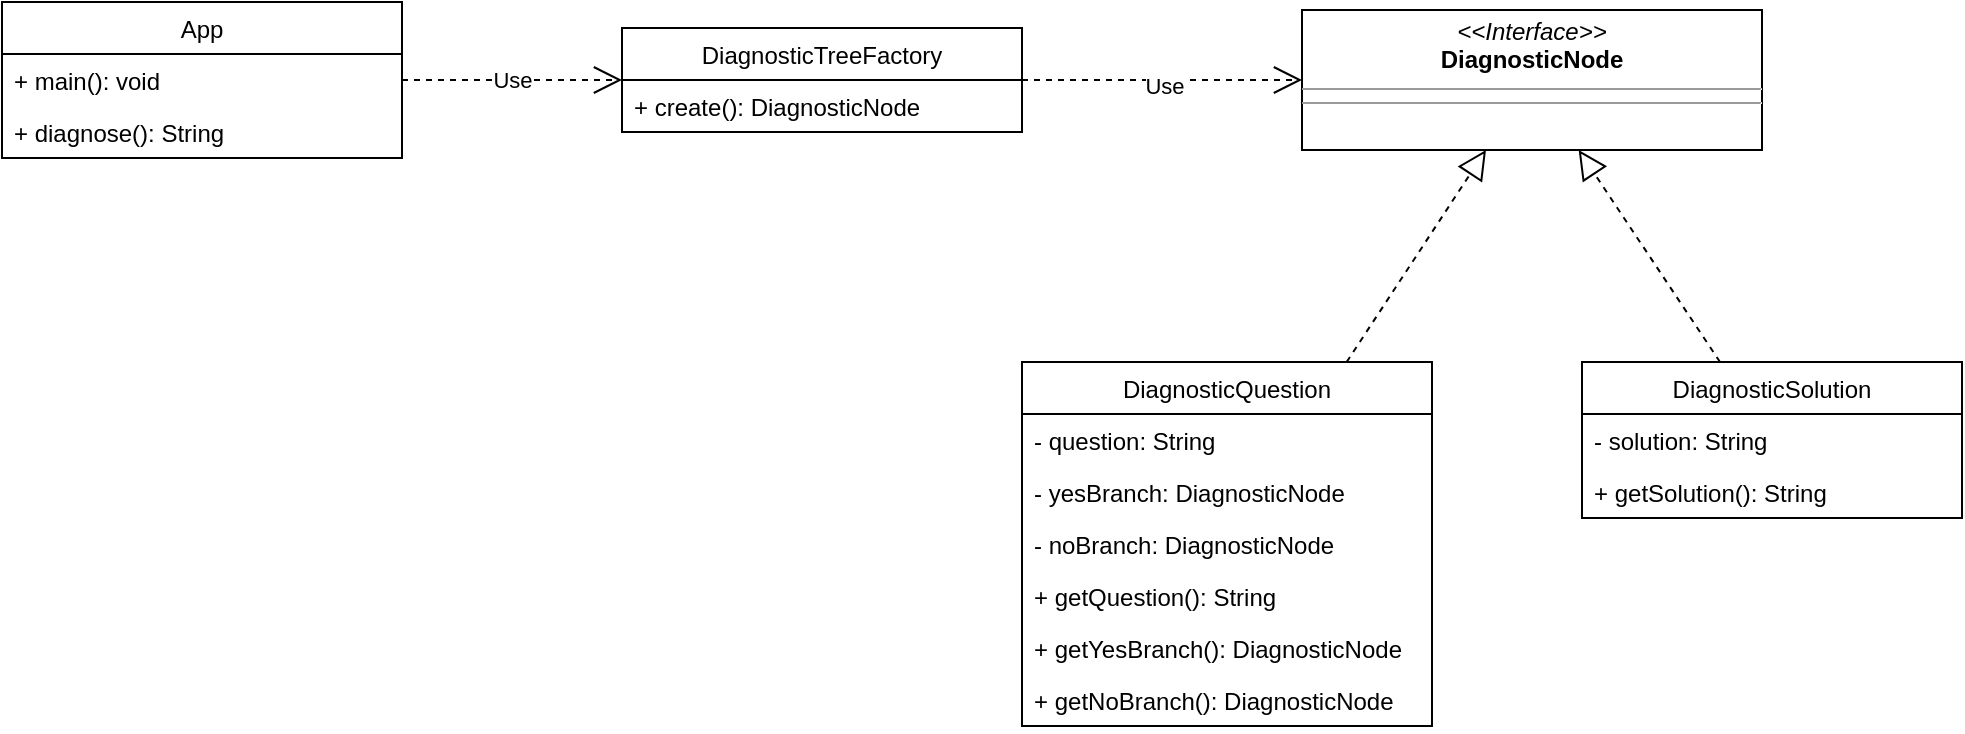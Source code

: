 <mxfile>
    <diagram id="ilINY4HTXc3i-6_W89QE" name="Page-1">
        <mxGraphModel dx="1568" dy="707" grid="1" gridSize="10" guides="1" tooltips="1" connect="1" arrows="1" fold="1" page="1" pageScale="1" pageWidth="850" pageHeight="1100" math="0" shadow="0">
            <root>
                <mxCell id="0"/>
                <mxCell id="1" parent="0"/>
                <mxCell id="g-2fC5MFkAroZ0GK5GJs-1" value="DiagnosticQuestion" style="swimlane;fontStyle=0;childLayout=stackLayout;horizontal=1;startSize=26;fillColor=none;horizontalStack=0;resizeParent=1;resizeParentMax=0;resizeLast=0;collapsible=1;marginBottom=0;" parent="1" vertex="1">
                    <mxGeometry x="160" y="610" width="205" height="182" as="geometry"/>
                </mxCell>
                <mxCell id="g-2fC5MFkAroZ0GK5GJs-2" value="- question: String" style="text;strokeColor=none;fillColor=none;align=left;verticalAlign=top;spacingLeft=4;spacingRight=4;overflow=hidden;rotatable=0;points=[[0,0.5],[1,0.5]];portConstraint=eastwest;" parent="g-2fC5MFkAroZ0GK5GJs-1" vertex="1">
                    <mxGeometry y="26" width="205" height="26" as="geometry"/>
                </mxCell>
                <mxCell id="g-2fC5MFkAroZ0GK5GJs-3" value="- yesBranch: DiagnosticNode" style="text;strokeColor=none;fillColor=none;align=left;verticalAlign=top;spacingLeft=4;spacingRight=4;overflow=hidden;rotatable=0;points=[[0,0.5],[1,0.5]];portConstraint=eastwest;" parent="g-2fC5MFkAroZ0GK5GJs-1" vertex="1">
                    <mxGeometry y="52" width="205" height="26" as="geometry"/>
                </mxCell>
                <mxCell id="g-2fC5MFkAroZ0GK5GJs-4" value="- noBranch: DiagnosticNode" style="text;strokeColor=none;fillColor=none;align=left;verticalAlign=top;spacingLeft=4;spacingRight=4;overflow=hidden;rotatable=0;points=[[0,0.5],[1,0.5]];portConstraint=eastwest;" parent="g-2fC5MFkAroZ0GK5GJs-1" vertex="1">
                    <mxGeometry y="78" width="205" height="26" as="geometry"/>
                </mxCell>
                <mxCell id="2" value="+ getQuestion(): String" style="text;strokeColor=none;fillColor=none;align=left;verticalAlign=top;spacingLeft=4;spacingRight=4;overflow=hidden;rotatable=0;points=[[0,0.5],[1,0.5]];portConstraint=eastwest;" vertex="1" parent="g-2fC5MFkAroZ0GK5GJs-1">
                    <mxGeometry y="104" width="205" height="26" as="geometry"/>
                </mxCell>
                <mxCell id="3" value="+ getYesBranch(): DiagnosticNode&#10;" style="text;strokeColor=none;fillColor=none;align=left;verticalAlign=top;spacingLeft=4;spacingRight=4;overflow=hidden;rotatable=0;points=[[0,0.5],[1,0.5]];portConstraint=eastwest;" vertex="1" parent="g-2fC5MFkAroZ0GK5GJs-1">
                    <mxGeometry y="130" width="205" height="26" as="geometry"/>
                </mxCell>
                <mxCell id="4" value="+ getNoBranch(): DiagnosticNode" style="text;strokeColor=none;fillColor=none;align=left;verticalAlign=top;spacingLeft=4;spacingRight=4;overflow=hidden;rotatable=0;points=[[0,0.5],[1,0.5]];portConstraint=eastwest;" vertex="1" parent="g-2fC5MFkAroZ0GK5GJs-1">
                    <mxGeometry y="156" width="205" height="26" as="geometry"/>
                </mxCell>
                <mxCell id="g-2fC5MFkAroZ0GK5GJs-5" value="&lt;p style=&quot;margin:0px;margin-top:4px;text-align:center;&quot;&gt;&lt;i&gt;&amp;lt;&amp;lt;Interface&amp;gt;&amp;gt;&lt;/i&gt;&lt;br&gt;&lt;b&gt;DiagnosticNode&lt;/b&gt;&lt;br&gt;&lt;/p&gt;&lt;hr size=&quot;1&quot;&gt;&lt;hr size=&quot;1&quot;&gt;&lt;p style=&quot;margin:0px;margin-left:4px;&quot;&gt;&lt;br&gt;&lt;/p&gt;" style="verticalAlign=top;align=left;overflow=fill;fontSize=12;fontFamily=Helvetica;html=1;" parent="1" vertex="1">
                    <mxGeometry x="300" y="434" width="230" height="70" as="geometry"/>
                </mxCell>
                <mxCell id="g-2fC5MFkAroZ0GK5GJs-6" value="DiagnosticSolution" style="swimlane;fontStyle=0;childLayout=stackLayout;horizontal=1;startSize=26;fillColor=none;horizontalStack=0;resizeParent=1;resizeParentMax=0;resizeLast=0;collapsible=1;marginBottom=0;" parent="1" vertex="1">
                    <mxGeometry x="440" y="610" width="190" height="78" as="geometry"/>
                </mxCell>
                <mxCell id="g-2fC5MFkAroZ0GK5GJs-7" value="- solution: String" style="text;strokeColor=none;fillColor=none;align=left;verticalAlign=top;spacingLeft=4;spacingRight=4;overflow=hidden;rotatable=0;points=[[0,0.5],[1,0.5]];portConstraint=eastwest;" parent="g-2fC5MFkAroZ0GK5GJs-6" vertex="1">
                    <mxGeometry y="26" width="190" height="26" as="geometry"/>
                </mxCell>
                <mxCell id="g-2fC5MFkAroZ0GK5GJs-12" value="+ getSolution(): String" style="text;strokeColor=none;fillColor=none;align=left;verticalAlign=top;spacingLeft=4;spacingRight=4;overflow=hidden;rotatable=0;points=[[0,0.5],[1,0.5]];portConstraint=eastwest;" parent="g-2fC5MFkAroZ0GK5GJs-6" vertex="1">
                    <mxGeometry y="52" width="190" height="26" as="geometry"/>
                </mxCell>
                <mxCell id="g-2fC5MFkAroZ0GK5GJs-10" value="" style="endArrow=block;dashed=1;endFill=0;endSize=12;html=1;rounded=0;" parent="1" source="g-2fC5MFkAroZ0GK5GJs-1" target="g-2fC5MFkAroZ0GK5GJs-5" edge="1">
                    <mxGeometry width="160" relative="1" as="geometry">
                        <mxPoint x="270" y="780" as="sourcePoint"/>
                        <mxPoint x="430" y="780" as="targetPoint"/>
                    </mxGeometry>
                </mxCell>
                <mxCell id="g-2fC5MFkAroZ0GK5GJs-11" value="" style="endArrow=block;dashed=1;endFill=0;endSize=12;html=1;rounded=0;" parent="1" source="g-2fC5MFkAroZ0GK5GJs-6" target="g-2fC5MFkAroZ0GK5GJs-5" edge="1">
                    <mxGeometry width="160" relative="1" as="geometry">
                        <mxPoint x="280.198" y="640" as="sourcePoint"/>
                        <mxPoint x="357.426" y="560" as="targetPoint"/>
                    </mxGeometry>
                </mxCell>
                <mxCell id="g-2fC5MFkAroZ0GK5GJs-17" value="App" style="swimlane;fontStyle=0;childLayout=stackLayout;horizontal=1;startSize=26;fillColor=none;horizontalStack=0;resizeParent=1;resizeParentMax=0;resizeLast=0;collapsible=1;marginBottom=0;" parent="1" vertex="1">
                    <mxGeometry x="-350" y="430" width="200" height="78" as="geometry"/>
                </mxCell>
                <mxCell id="g-2fC5MFkAroZ0GK5GJs-18" value="+ main(): void" style="text;strokeColor=none;fillColor=none;align=left;verticalAlign=top;spacingLeft=4;spacingRight=4;overflow=hidden;rotatable=0;points=[[0,0.5],[1,0.5]];portConstraint=eastwest;" parent="g-2fC5MFkAroZ0GK5GJs-17" vertex="1">
                    <mxGeometry y="26" width="200" height="26" as="geometry"/>
                </mxCell>
                <mxCell id="g-2fC5MFkAroZ0GK5GJs-19" value="+ diagnose(): String" style="text;strokeColor=none;fillColor=none;align=left;verticalAlign=top;spacingLeft=4;spacingRight=4;overflow=hidden;rotatable=0;points=[[0,0.5],[1,0.5]];portConstraint=eastwest;" parent="g-2fC5MFkAroZ0GK5GJs-17" vertex="1">
                    <mxGeometry y="52" width="200" height="26" as="geometry"/>
                </mxCell>
                <mxCell id="g-2fC5MFkAroZ0GK5GJs-22" value="DiagnosticTreeFactory" style="swimlane;fontStyle=0;childLayout=stackLayout;horizontal=1;startSize=26;fillColor=none;horizontalStack=0;resizeParent=1;resizeParentMax=0;resizeLast=0;collapsible=1;marginBottom=0;" parent="1" vertex="1">
                    <mxGeometry x="-40" y="443" width="200" height="52" as="geometry"/>
                </mxCell>
                <mxCell id="g-2fC5MFkAroZ0GK5GJs-23" value="+ create(): DiagnosticNode" style="text;strokeColor=none;fillColor=none;align=left;verticalAlign=top;spacingLeft=4;spacingRight=4;overflow=hidden;rotatable=0;points=[[0,0.5],[1,0.5]];portConstraint=eastwest;" parent="g-2fC5MFkAroZ0GK5GJs-22" vertex="1">
                    <mxGeometry y="26" width="200" height="26" as="geometry"/>
                </mxCell>
                <mxCell id="g-2fC5MFkAroZ0GK5GJs-28" value="Use" style="endArrow=open;endSize=12;dashed=1;html=1;rounded=0;" parent="1" source="g-2fC5MFkAroZ0GK5GJs-22" target="g-2fC5MFkAroZ0GK5GJs-5" edge="1">
                    <mxGeometry x="0.013" y="-3" width="160" relative="1" as="geometry">
                        <mxPoint x="151.207" y="920" as="sourcePoint"/>
                        <mxPoint x="227.391" y="744" as="targetPoint"/>
                        <Array as="points"/>
                        <mxPoint as="offset"/>
                    </mxGeometry>
                </mxCell>
                <mxCell id="g-2fC5MFkAroZ0GK5GJs-29" value="Use" style="endArrow=open;endSize=12;dashed=1;html=1;rounded=0;" parent="1" source="g-2fC5MFkAroZ0GK5GJs-17" target="g-2fC5MFkAroZ0GK5GJs-22" edge="1">
                    <mxGeometry width="160" relative="1" as="geometry">
                        <mxPoint x="-480" y="133" as="sourcePoint"/>
                        <mxPoint x="-320" y="133" as="targetPoint"/>
                    </mxGeometry>
                </mxCell>
            </root>
        </mxGraphModel>
    </diagram>
</mxfile>